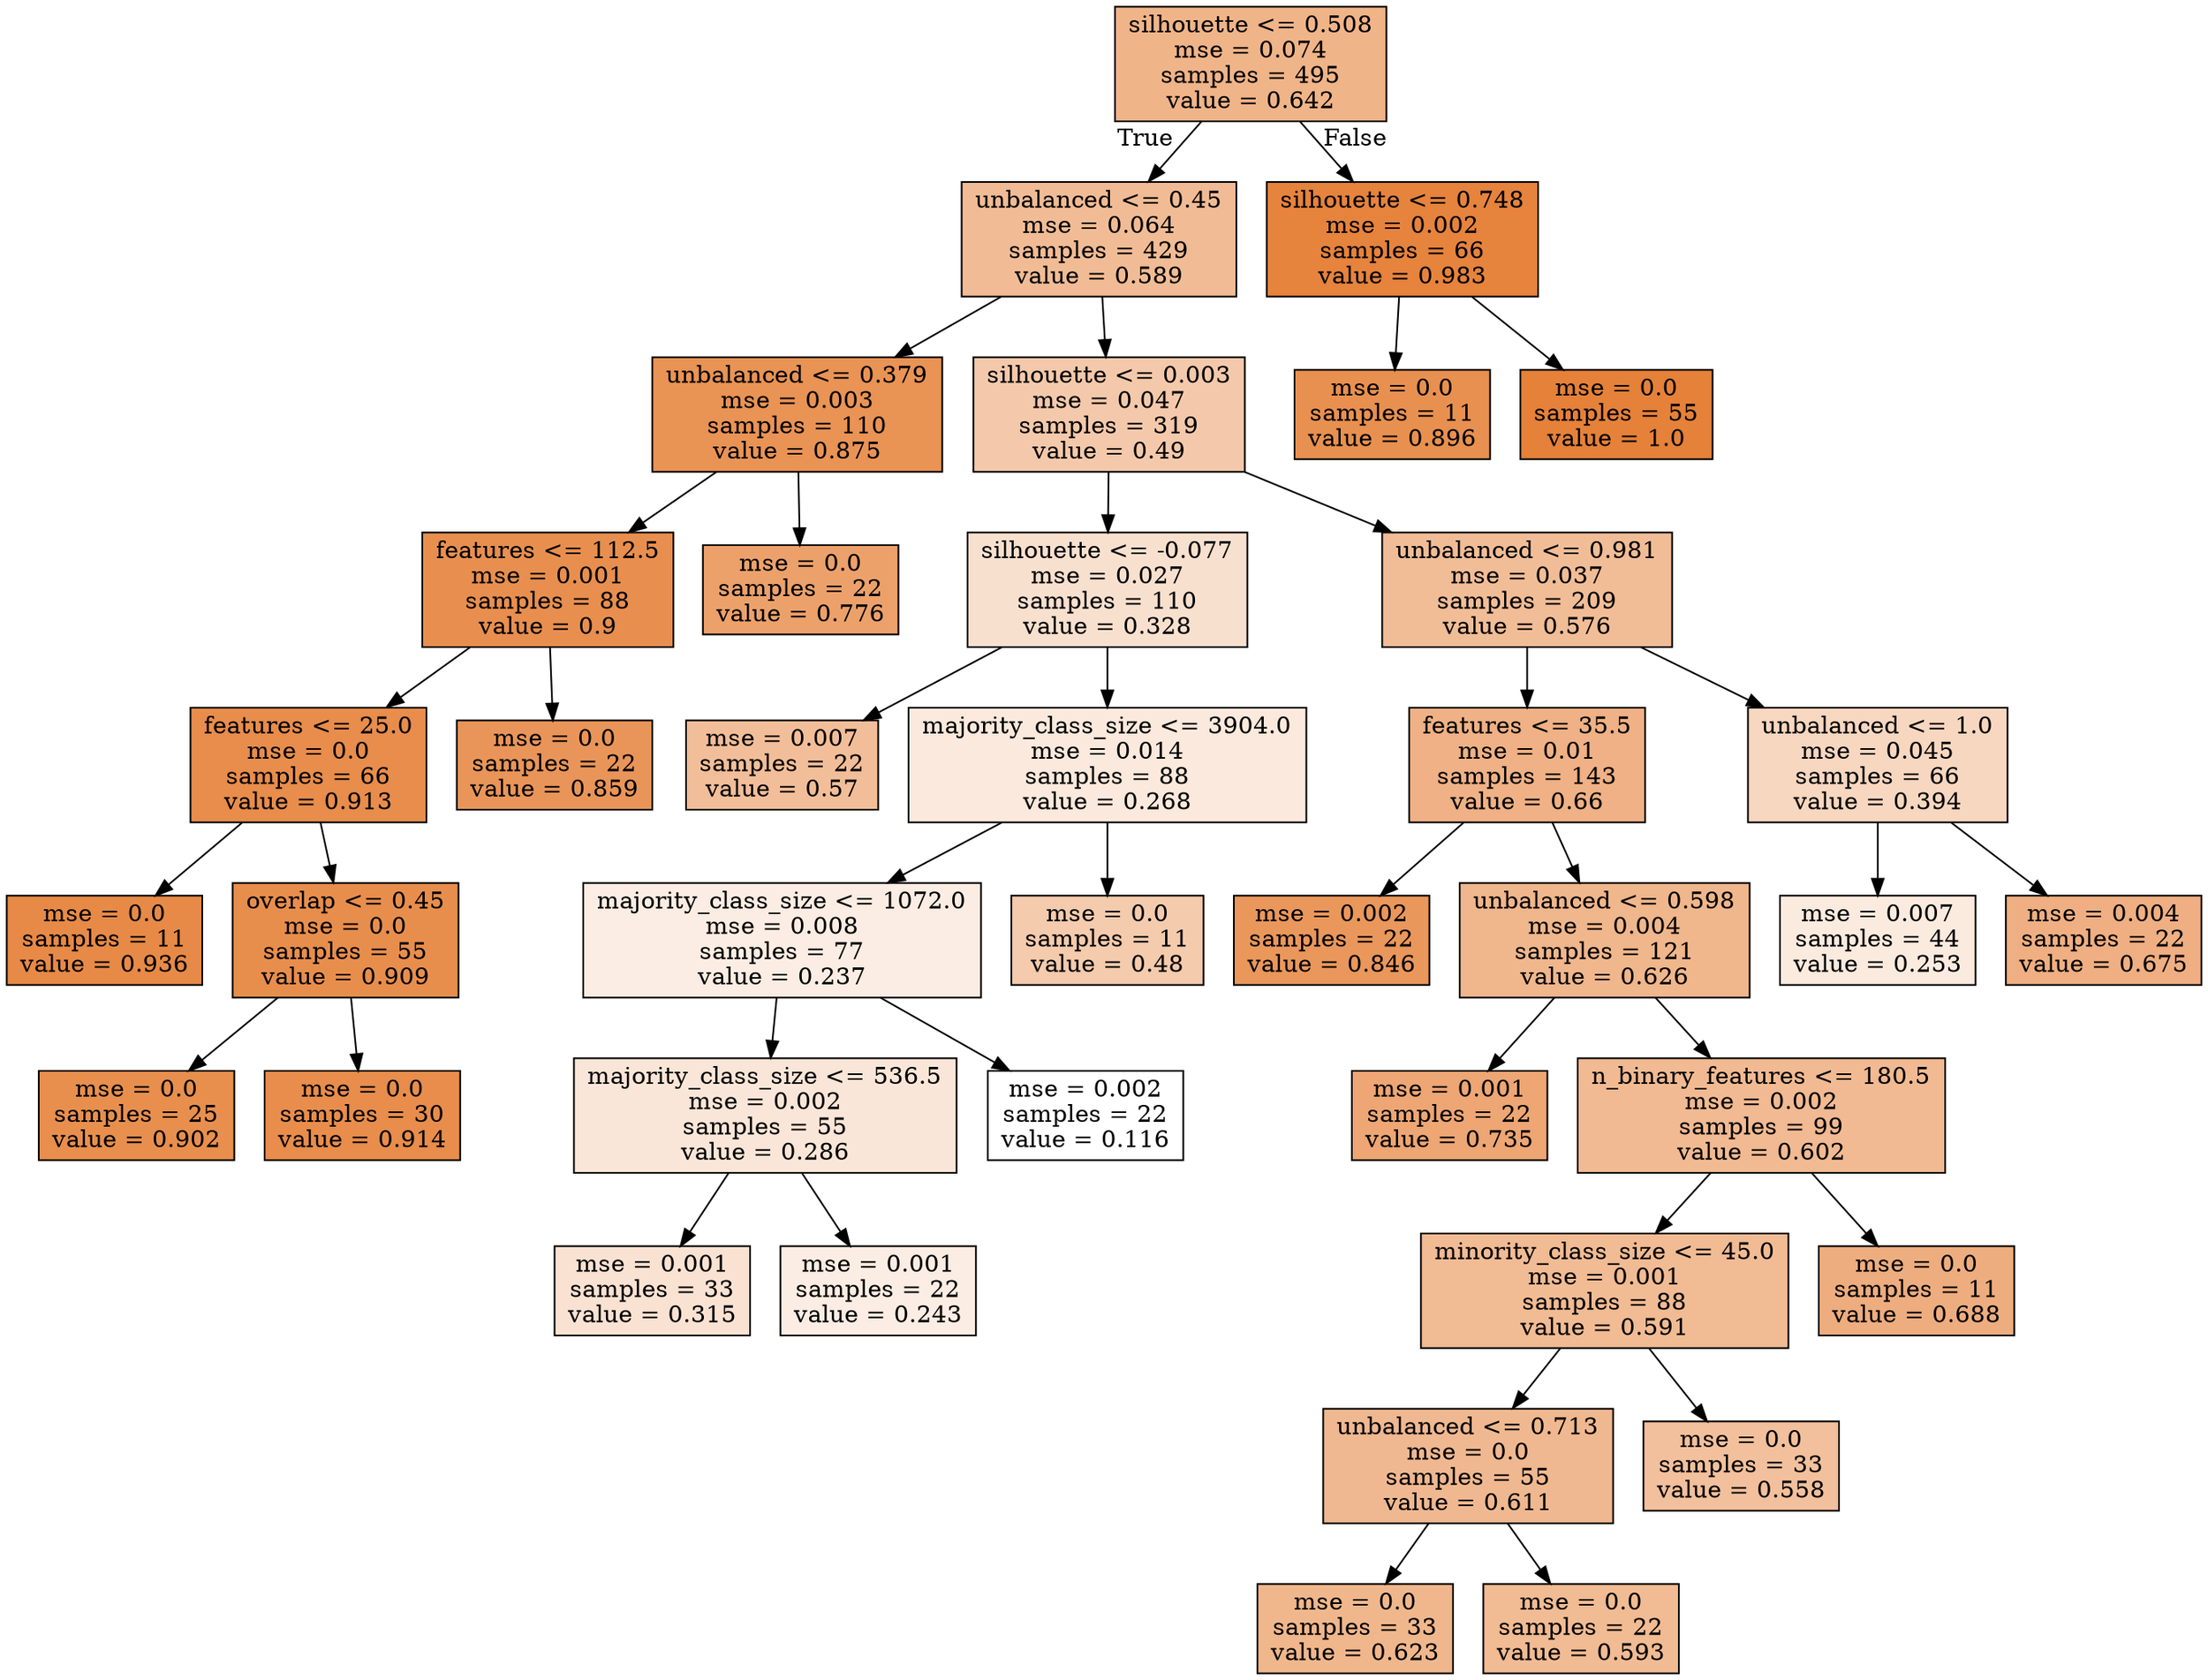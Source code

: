 digraph Tree {
node [shape=box, style="filled", color="black"] ;
0 [label="silhouette <= 0.508\nmse = 0.074\nsamples = 495\nvalue = 0.642", fillcolor="#e5813998"] ;
1 [label="unbalanced <= 0.45\nmse = 0.064\nsamples = 429\nvalue = 0.589", fillcolor="#e5813988"] ;
0 -> 1 [labeldistance=2.5, labelangle=45, headlabel="True"] ;
2 [label="unbalanced <= 0.379\nmse = 0.003\nsamples = 110\nvalue = 0.875", fillcolor="#e58139db"] ;
1 -> 2 ;
3 [label="features <= 112.5\nmse = 0.001\nsamples = 88\nvalue = 0.9", fillcolor="#e58139e2"] ;
2 -> 3 ;
4 [label="features <= 25.0\nmse = 0.0\nsamples = 66\nvalue = 0.913", fillcolor="#e58139e6"] ;
3 -> 4 ;
5 [label="mse = 0.0\nsamples = 11\nvalue = 0.936", fillcolor="#e58139ed"] ;
4 -> 5 ;
6 [label="overlap <= 0.45\nmse = 0.0\nsamples = 55\nvalue = 0.909", fillcolor="#e58139e5"] ;
4 -> 6 ;
7 [label="mse = 0.0\nsamples = 25\nvalue = 0.902", fillcolor="#e58139e3"] ;
6 -> 7 ;
8 [label="mse = 0.0\nsamples = 30\nvalue = 0.914", fillcolor="#e58139e6"] ;
6 -> 8 ;
9 [label="mse = 0.0\nsamples = 22\nvalue = 0.859", fillcolor="#e58139d6"] ;
3 -> 9 ;
10 [label="mse = 0.0\nsamples = 22\nvalue = 0.776", fillcolor="#e58139be"] ;
2 -> 10 ;
11 [label="silhouette <= 0.003\nmse = 0.047\nsamples = 319\nvalue = 0.49", fillcolor="#e581396c"] ;
1 -> 11 ;
12 [label="silhouette <= -0.077\nmse = 0.027\nsamples = 110\nvalue = 0.328", fillcolor="#e581393d"] ;
11 -> 12 ;
13 [label="mse = 0.007\nsamples = 22\nvalue = 0.57", fillcolor="#e5813983"] ;
12 -> 13 ;
14 [label="majority_class_size <= 3904.0\nmse = 0.014\nsamples = 88\nvalue = 0.268", fillcolor="#e581392c"] ;
12 -> 14 ;
15 [label="majority_class_size <= 1072.0\nmse = 0.008\nsamples = 77\nvalue = 0.237", fillcolor="#e5813923"] ;
14 -> 15 ;
16 [label="majority_class_size <= 536.5\nmse = 0.002\nsamples = 55\nvalue = 0.286", fillcolor="#e5813931"] ;
15 -> 16 ;
17 [label="mse = 0.001\nsamples = 33\nvalue = 0.315", fillcolor="#e5813939"] ;
16 -> 17 ;
18 [label="mse = 0.001\nsamples = 22\nvalue = 0.243", fillcolor="#e5813924"] ;
16 -> 18 ;
19 [label="mse = 0.002\nsamples = 22\nvalue = 0.116", fillcolor="#e5813900"] ;
15 -> 19 ;
20 [label="mse = 0.0\nsamples = 11\nvalue = 0.48", fillcolor="#e5813969"] ;
14 -> 20 ;
21 [label="unbalanced <= 0.981\nmse = 0.037\nsamples = 209\nvalue = 0.576", fillcolor="#e5813985"] ;
11 -> 21 ;
22 [label="features <= 35.5\nmse = 0.01\nsamples = 143\nvalue = 0.66", fillcolor="#e581399d"] ;
21 -> 22 ;
23 [label="mse = 0.002\nsamples = 22\nvalue = 0.846", fillcolor="#e58139d2"] ;
22 -> 23 ;
24 [label="unbalanced <= 0.598\nmse = 0.004\nsamples = 121\nvalue = 0.626", fillcolor="#e5813993"] ;
22 -> 24 ;
25 [label="mse = 0.001\nsamples = 22\nvalue = 0.735", fillcolor="#e58139b3"] ;
24 -> 25 ;
26 [label="n_binary_features <= 180.5\nmse = 0.002\nsamples = 99\nvalue = 0.602", fillcolor="#e581398c"] ;
24 -> 26 ;
27 [label="minority_class_size <= 45.0\nmse = 0.001\nsamples = 88\nvalue = 0.591", fillcolor="#e5813989"] ;
26 -> 27 ;
28 [label="unbalanced <= 0.713\nmse = 0.0\nsamples = 55\nvalue = 0.611", fillcolor="#e581398f"] ;
27 -> 28 ;
29 [label="mse = 0.0\nsamples = 33\nvalue = 0.623", fillcolor="#e5813992"] ;
28 -> 29 ;
30 [label="mse = 0.0\nsamples = 22\nvalue = 0.593", fillcolor="#e581398a"] ;
28 -> 30 ;
31 [label="mse = 0.0\nsamples = 33\nvalue = 0.558", fillcolor="#e581397f"] ;
27 -> 31 ;
32 [label="mse = 0.0\nsamples = 11\nvalue = 0.688", fillcolor="#e58139a5"] ;
26 -> 32 ;
33 [label="unbalanced <= 1.0\nmse = 0.045\nsamples = 66\nvalue = 0.394", fillcolor="#e5813950"] ;
21 -> 33 ;
34 [label="mse = 0.007\nsamples = 44\nvalue = 0.253", fillcolor="#e5813928"] ;
33 -> 34 ;
35 [label="mse = 0.004\nsamples = 22\nvalue = 0.675", fillcolor="#e58139a1"] ;
33 -> 35 ;
36 [label="silhouette <= 0.748\nmse = 0.002\nsamples = 66\nvalue = 0.983", fillcolor="#e58139fa"] ;
0 -> 36 [labeldistance=2.5, labelangle=-45, headlabel="False"] ;
37 [label="mse = 0.0\nsamples = 11\nvalue = 0.896", fillcolor="#e58139e1"] ;
36 -> 37 ;
38 [label="mse = 0.0\nsamples = 55\nvalue = 1.0", fillcolor="#e58139ff"] ;
36 -> 38 ;
}
